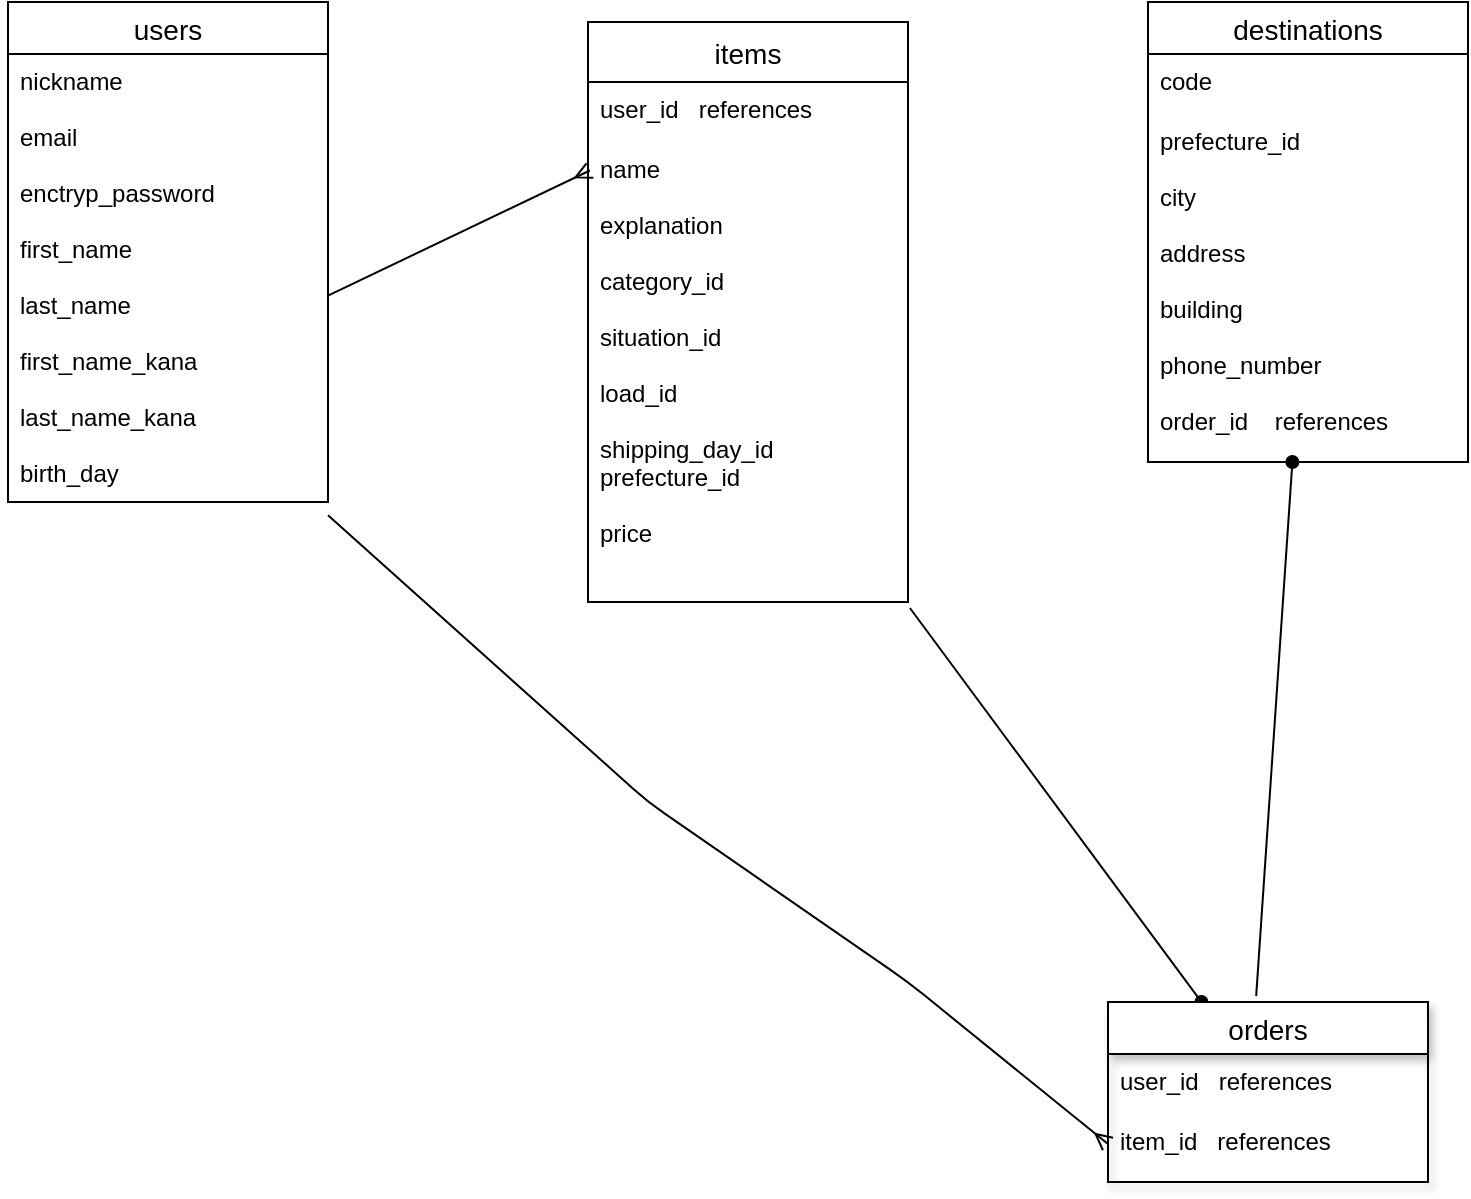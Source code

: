 <mxfile>
    <diagram id="iowjSUc7p3-GVDxhiji9" name="ページ1">
        <mxGraphModel dx="940" dy="680" grid="1" gridSize="10" guides="1" tooltips="1" connect="1" arrows="1" fold="1" page="1" pageScale="1" pageWidth="827" pageHeight="1169" math="0" shadow="0">
            <root>
                <mxCell id="0"/>
                <mxCell id="1" parent="0"/>
                <mxCell id="2" value="users" style="swimlane;fontStyle=0;childLayout=stackLayout;horizontal=1;startSize=26;horizontalStack=0;resizeParent=1;resizeParentMax=0;resizeLast=0;collapsible=1;marginBottom=0;align=center;fontSize=14;" vertex="1" parent="1">
                    <mxGeometry x="10" y="20" width="160" height="250" as="geometry"/>
                </mxCell>
                <mxCell id="3" value="nickname&#10;&#10;email&#10;&#10;enctryp_password&#10;&#10;" style="text;strokeColor=none;fillColor=none;spacingLeft=4;spacingRight=4;overflow=hidden;rotatable=0;points=[[0,0.5],[1,0.5]];portConstraint=eastwest;fontSize=12;shadow=1;" vertex="1" parent="2">
                    <mxGeometry y="26" width="160" height="224" as="geometry"/>
                </mxCell>
                <mxCell id="80" style="edgeStyle=none;html=1;entryX=0.463;entryY=-0.033;entryDx=0;entryDy=0;entryPerimeter=0;startArrow=oval;startFill=1;endArrow=none;endFill=0;" edge="1" parent="1" source="6" target="65">
                    <mxGeometry relative="1" as="geometry"/>
                </mxCell>
                <mxCell id="6" value="destinations" style="swimlane;fontStyle=0;childLayout=stackLayout;horizontal=1;startSize=26;horizontalStack=0;resizeParent=1;resizeParentMax=0;resizeLast=0;collapsible=1;marginBottom=0;align=center;fontSize=14;" vertex="1" parent="1">
                    <mxGeometry x="580" y="20" width="160" height="230" as="geometry"/>
                </mxCell>
                <mxCell id="8" value="code&#10;&#10;" style="text;strokeColor=none;fillColor=none;spacingLeft=4;spacingRight=4;overflow=hidden;rotatable=0;points=[[0,0.5],[1,0.5]];portConstraint=eastwest;fontSize=12;" vertex="1" parent="6">
                    <mxGeometry y="26" width="160" height="30" as="geometry"/>
                </mxCell>
                <mxCell id="9" value="prefecture_id&#10;&#10;city&#10;&#10;address&#10;&#10;building&#10;&#10;phone_number&#10;&#10;order_id    references" style="text;strokeColor=none;fillColor=none;spacingLeft=4;spacingRight=4;overflow=hidden;rotatable=0;points=[[0,0.5],[1,0.5]];portConstraint=eastwest;fontSize=12;" vertex="1" parent="6">
                    <mxGeometry y="56" width="160" height="174" as="geometry"/>
                </mxCell>
                <mxCell id="10" value="items" style="swimlane;fontStyle=0;childLayout=stackLayout;horizontal=1;startSize=30;horizontalStack=0;resizeParent=1;resizeParentMax=0;resizeLast=0;collapsible=1;marginBottom=0;align=center;fontSize=14;" vertex="1" parent="1">
                    <mxGeometry x="300" y="30" width="160" height="290" as="geometry"/>
                </mxCell>
                <mxCell id="12" value="user_id   references " style="text;strokeColor=none;fillColor=none;spacingLeft=4;spacingRight=4;overflow=hidden;rotatable=0;points=[[0,0.5],[1,0.5]];portConstraint=eastwest;fontSize=12;" vertex="1" parent="10">
                    <mxGeometry y="30" width="160" height="30" as="geometry"/>
                </mxCell>
                <mxCell id="13" value="name&#10;&#10;explanation&#10;&#10;category_id&#10;&#10;situation_id&#10;&#10;load_id&#10;&#10;shipping_day_id&#10;prefecture_id&#10;&#10;price" style="text;strokeColor=none;fillColor=none;spacingLeft=4;spacingRight=4;overflow=hidden;rotatable=0;points=[[0,0.5],[1,0.5]];portConstraint=eastwest;fontSize=12;" vertex="1" parent="10">
                    <mxGeometry y="60" width="160" height="230" as="geometry"/>
                </mxCell>
                <mxCell id="51" style="edgeStyle=none;html=1;entryX=0.006;entryY=0.062;entryDx=0;entryDy=0;entryPerimeter=0;endArrow=ERmany;endFill=0;" edge="1" parent="1" source="5" target="13">
                    <mxGeometry relative="1" as="geometry"/>
                </mxCell>
                <mxCell id="5" value="first_name&#10;&#10;last_name&#10;&#10;first_name_kana&#10;&#10;last_name_kana&#10;　&#10;birth_day" style="text;strokeColor=none;fillColor=none;spacingLeft=4;spacingRight=4;overflow=hidden;rotatable=0;points=[[0,0.5],[1,0.5]];portConstraint=eastwest;fontSize=12;" vertex="1" parent="1">
                    <mxGeometry x="10" y="130" width="160" height="150" as="geometry"/>
                </mxCell>
                <mxCell id="81" style="edgeStyle=none;html=1;entryX=1.006;entryY=1.013;entryDx=0;entryDy=0;entryPerimeter=0;startArrow=oval;startFill=1;endArrow=none;endFill=0;" edge="1" parent="1" source="65" target="13">
                    <mxGeometry relative="1" as="geometry"/>
                </mxCell>
                <mxCell id="65" value="orders" style="swimlane;fontStyle=0;childLayout=stackLayout;horizontal=1;startSize=26;horizontalStack=0;resizeParent=1;resizeParentMax=0;resizeLast=0;collapsible=1;marginBottom=0;align=center;fontSize=14;shadow=1;" vertex="1" parent="1">
                    <mxGeometry x="560" y="520" width="160" height="90" as="geometry"/>
                </mxCell>
                <mxCell id="66" value="user_id   references" style="text;strokeColor=none;fillColor=none;spacingLeft=4;spacingRight=4;overflow=hidden;rotatable=0;points=[[0,0.5],[1,0.5]];portConstraint=eastwest;fontSize=12;shadow=1;" vertex="1" parent="65">
                    <mxGeometry y="26" width="160" height="30" as="geometry"/>
                </mxCell>
                <mxCell id="68" value="item_id   references " style="text;strokeColor=none;fillColor=none;spacingLeft=4;spacingRight=4;overflow=hidden;rotatable=0;points=[[0,0.5],[1,0.5]];portConstraint=eastwest;fontSize=12;shadow=1;" vertex="1" parent="65">
                    <mxGeometry y="56" width="160" height="34" as="geometry"/>
                </mxCell>
                <mxCell id="70" style="edgeStyle=none;html=1;endArrow=ERmany;endFill=0;entryX=0;entryY=0.5;entryDx=0;entryDy=0;" edge="1" parent="1" source="5">
                    <mxGeometry relative="1" as="geometry">
                        <mxPoint x="138.484" y="470" as="sourcePoint"/>
                        <mxPoint x="560" y="591" as="targetPoint"/>
                        <Array as="points">
                            <mxPoint x="330" y="420"/>
                            <mxPoint x="460" y="510"/>
                        </Array>
                    </mxGeometry>
                </mxCell>
            </root>
        </mxGraphModel>
    </diagram>
</mxfile>
